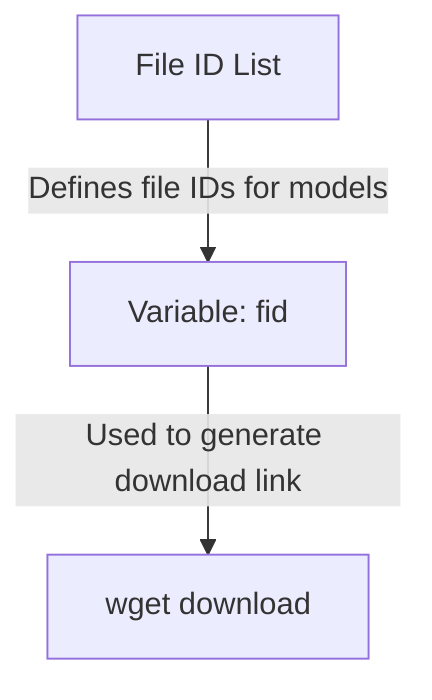 flowchart TD
    A["File ID List"] -->|"Defines file IDs for models"| B["Variable: fid"]
    B -->|"Used to generate download link"| C["wget download"]